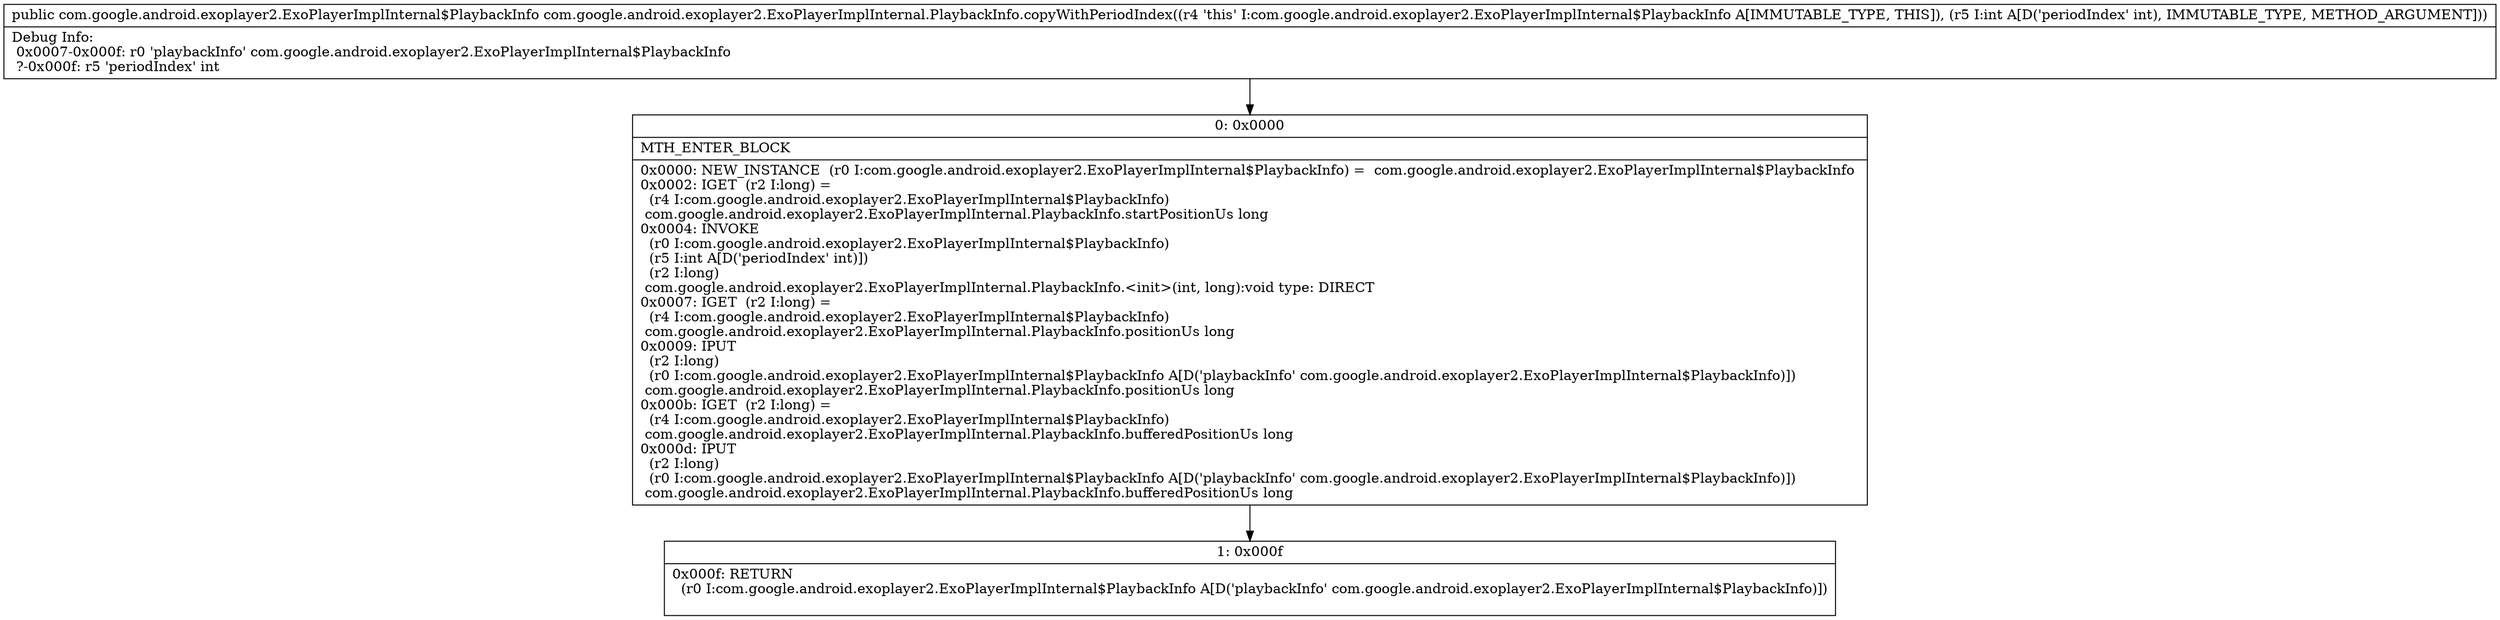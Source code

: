 digraph "CFG forcom.google.android.exoplayer2.ExoPlayerImplInternal.PlaybackInfo.copyWithPeriodIndex(I)Lcom\/google\/android\/exoplayer2\/ExoPlayerImplInternal$PlaybackInfo;" {
Node_0 [shape=record,label="{0\:\ 0x0000|MTH_ENTER_BLOCK\l|0x0000: NEW_INSTANCE  (r0 I:com.google.android.exoplayer2.ExoPlayerImplInternal$PlaybackInfo) =  com.google.android.exoplayer2.ExoPlayerImplInternal$PlaybackInfo \l0x0002: IGET  (r2 I:long) = \l  (r4 I:com.google.android.exoplayer2.ExoPlayerImplInternal$PlaybackInfo)\l com.google.android.exoplayer2.ExoPlayerImplInternal.PlaybackInfo.startPositionUs long \l0x0004: INVOKE  \l  (r0 I:com.google.android.exoplayer2.ExoPlayerImplInternal$PlaybackInfo)\l  (r5 I:int A[D('periodIndex' int)])\l  (r2 I:long)\l com.google.android.exoplayer2.ExoPlayerImplInternal.PlaybackInfo.\<init\>(int, long):void type: DIRECT \l0x0007: IGET  (r2 I:long) = \l  (r4 I:com.google.android.exoplayer2.ExoPlayerImplInternal$PlaybackInfo)\l com.google.android.exoplayer2.ExoPlayerImplInternal.PlaybackInfo.positionUs long \l0x0009: IPUT  \l  (r2 I:long)\l  (r0 I:com.google.android.exoplayer2.ExoPlayerImplInternal$PlaybackInfo A[D('playbackInfo' com.google.android.exoplayer2.ExoPlayerImplInternal$PlaybackInfo)])\l com.google.android.exoplayer2.ExoPlayerImplInternal.PlaybackInfo.positionUs long \l0x000b: IGET  (r2 I:long) = \l  (r4 I:com.google.android.exoplayer2.ExoPlayerImplInternal$PlaybackInfo)\l com.google.android.exoplayer2.ExoPlayerImplInternal.PlaybackInfo.bufferedPositionUs long \l0x000d: IPUT  \l  (r2 I:long)\l  (r0 I:com.google.android.exoplayer2.ExoPlayerImplInternal$PlaybackInfo A[D('playbackInfo' com.google.android.exoplayer2.ExoPlayerImplInternal$PlaybackInfo)])\l com.google.android.exoplayer2.ExoPlayerImplInternal.PlaybackInfo.bufferedPositionUs long \l}"];
Node_1 [shape=record,label="{1\:\ 0x000f|0x000f: RETURN  \l  (r0 I:com.google.android.exoplayer2.ExoPlayerImplInternal$PlaybackInfo A[D('playbackInfo' com.google.android.exoplayer2.ExoPlayerImplInternal$PlaybackInfo)])\l \l}"];
MethodNode[shape=record,label="{public com.google.android.exoplayer2.ExoPlayerImplInternal$PlaybackInfo com.google.android.exoplayer2.ExoPlayerImplInternal.PlaybackInfo.copyWithPeriodIndex((r4 'this' I:com.google.android.exoplayer2.ExoPlayerImplInternal$PlaybackInfo A[IMMUTABLE_TYPE, THIS]), (r5 I:int A[D('periodIndex' int), IMMUTABLE_TYPE, METHOD_ARGUMENT]))  | Debug Info:\l  0x0007\-0x000f: r0 'playbackInfo' com.google.android.exoplayer2.ExoPlayerImplInternal$PlaybackInfo\l  ?\-0x000f: r5 'periodIndex' int\l}"];
MethodNode -> Node_0;
Node_0 -> Node_1;
}

